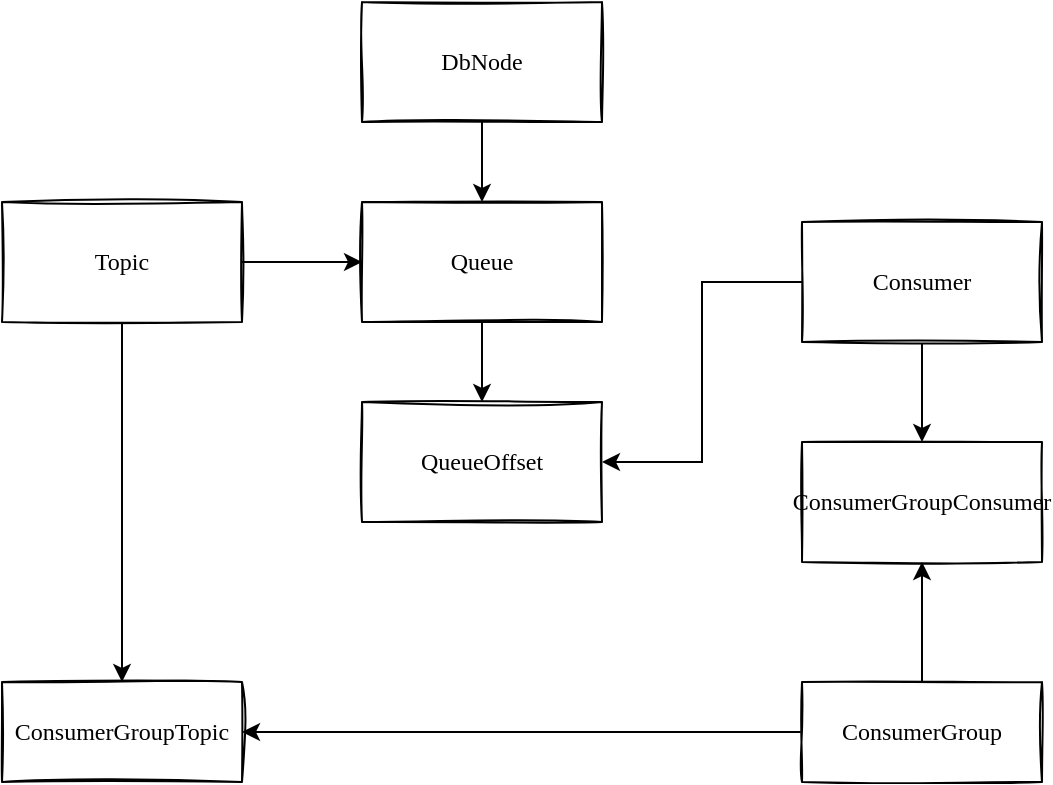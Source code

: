 <mxfile version="20.4.0" type="github">
  <diagram id="NR9pmIPrps_fiFWBIBF9" name="第 1 页">
    <mxGraphModel dx="786" dy="508" grid="0" gridSize="10" guides="1" tooltips="1" connect="1" arrows="1" fold="1" page="1" pageScale="1" pageWidth="850" pageHeight="1100" math="0" shadow="0">
      <root>
        <mxCell id="0" />
        <mxCell id="1" parent="0" />
        <mxCell id="ENM80ceXCGcqn5F32O3R-10" style="edgeStyle=orthogonalEdgeStyle;rounded=0;orthogonalLoop=1;jettySize=auto;html=1;exitX=0.5;exitY=1;exitDx=0;exitDy=0;entryX=0.5;entryY=0;entryDx=0;entryDy=0;fontFamily=Comic Sans MS;" edge="1" parent="1" source="ENM80ceXCGcqn5F32O3R-1" target="ENM80ceXCGcqn5F32O3R-4">
          <mxGeometry relative="1" as="geometry" />
        </mxCell>
        <mxCell id="ENM80ceXCGcqn5F32O3R-1" value="Queue" style="rounded=0;whiteSpace=wrap;html=1;sketch=1;shadow=0;fontFamily=Comic Sans MS;" vertex="1" parent="1">
          <mxGeometry x="220" y="340" width="120" height="60" as="geometry" />
        </mxCell>
        <mxCell id="ENM80ceXCGcqn5F32O3R-17" style="edgeStyle=orthogonalEdgeStyle;rounded=0;orthogonalLoop=1;jettySize=auto;html=1;exitX=0.5;exitY=1;exitDx=0;exitDy=0;entryX=0.5;entryY=0;entryDx=0;entryDy=0;fontFamily=Comic Sans MS;" edge="1" parent="1" source="ENM80ceXCGcqn5F32O3R-2" target="ENM80ceXCGcqn5F32O3R-1">
          <mxGeometry relative="1" as="geometry" />
        </mxCell>
        <mxCell id="ENM80ceXCGcqn5F32O3R-2" value="DbNode" style="rounded=0;whiteSpace=wrap;html=1;sketch=1;shadow=0;fontFamily=Comic Sans MS;" vertex="1" parent="1">
          <mxGeometry x="220" y="240" width="120" height="60" as="geometry" />
        </mxCell>
        <mxCell id="ENM80ceXCGcqn5F32O3R-13" style="edgeStyle=orthogonalEdgeStyle;rounded=0;orthogonalLoop=1;jettySize=auto;html=1;entryX=0.5;entryY=0;entryDx=0;entryDy=0;fontFamily=Comic Sans MS;" edge="1" parent="1" source="ENM80ceXCGcqn5F32O3R-3" target="ENM80ceXCGcqn5F32O3R-8">
          <mxGeometry relative="1" as="geometry" />
        </mxCell>
        <mxCell id="ENM80ceXCGcqn5F32O3R-18" style="edgeStyle=orthogonalEdgeStyle;rounded=0;orthogonalLoop=1;jettySize=auto;html=1;exitX=1;exitY=0.5;exitDx=0;exitDy=0;entryX=0;entryY=0.5;entryDx=0;entryDy=0;fontFamily=Comic Sans MS;" edge="1" parent="1" source="ENM80ceXCGcqn5F32O3R-3" target="ENM80ceXCGcqn5F32O3R-1">
          <mxGeometry relative="1" as="geometry" />
        </mxCell>
        <mxCell id="ENM80ceXCGcqn5F32O3R-3" value="Topic" style="whiteSpace=wrap;html=1;shadow=0;sketch=1;fontFamily=Comic Sans MS;" vertex="1" parent="1">
          <mxGeometry x="40" y="340" width="120" height="60" as="geometry" />
        </mxCell>
        <mxCell id="ENM80ceXCGcqn5F32O3R-4" value="QueueOffset" style="whiteSpace=wrap;html=1;shadow=0;sketch=1;fontFamily=Comic Sans MS;" vertex="1" parent="1">
          <mxGeometry x="220" y="440" width="120" height="60" as="geometry" />
        </mxCell>
        <mxCell id="ENM80ceXCGcqn5F32O3R-9" style="edgeStyle=orthogonalEdgeStyle;rounded=0;orthogonalLoop=1;jettySize=auto;html=1;entryX=1;entryY=0.5;entryDx=0;entryDy=0;fontFamily=Comic Sans MS;" edge="1" parent="1" source="ENM80ceXCGcqn5F32O3R-5" target="ENM80ceXCGcqn5F32O3R-4">
          <mxGeometry relative="1" as="geometry" />
        </mxCell>
        <mxCell id="ENM80ceXCGcqn5F32O3R-12" style="edgeStyle=orthogonalEdgeStyle;rounded=0;orthogonalLoop=1;jettySize=auto;html=1;exitX=0.5;exitY=1;exitDx=0;exitDy=0;entryX=0.5;entryY=0;entryDx=0;entryDy=0;fontFamily=Comic Sans MS;" edge="1" parent="1" source="ENM80ceXCGcqn5F32O3R-5" target="ENM80ceXCGcqn5F32O3R-6">
          <mxGeometry relative="1" as="geometry" />
        </mxCell>
        <mxCell id="ENM80ceXCGcqn5F32O3R-5" value="Consumer" style="whiteSpace=wrap;html=1;shadow=0;sketch=1;fontFamily=Comic Sans MS;" vertex="1" parent="1">
          <mxGeometry x="440" y="350" width="120" height="60" as="geometry" />
        </mxCell>
        <mxCell id="ENM80ceXCGcqn5F32O3R-6" value="ConsumerGroupConsumer" style="whiteSpace=wrap;html=1;shadow=0;sketch=1;fontFamily=Comic Sans MS;" vertex="1" parent="1">
          <mxGeometry x="440" y="460" width="120" height="60" as="geometry" />
        </mxCell>
        <mxCell id="ENM80ceXCGcqn5F32O3R-11" style="edgeStyle=orthogonalEdgeStyle;rounded=0;orthogonalLoop=1;jettySize=auto;html=1;entryX=0.5;entryY=1;entryDx=0;entryDy=0;fontFamily=Comic Sans MS;" edge="1" parent="1" source="ENM80ceXCGcqn5F32O3R-7" target="ENM80ceXCGcqn5F32O3R-6">
          <mxGeometry relative="1" as="geometry" />
        </mxCell>
        <mxCell id="ENM80ceXCGcqn5F32O3R-14" style="edgeStyle=orthogonalEdgeStyle;rounded=0;orthogonalLoop=1;jettySize=auto;html=1;entryX=1;entryY=0.5;entryDx=0;entryDy=0;fontFamily=Comic Sans MS;" edge="1" parent="1" source="ENM80ceXCGcqn5F32O3R-7" target="ENM80ceXCGcqn5F32O3R-8">
          <mxGeometry relative="1" as="geometry" />
        </mxCell>
        <mxCell id="ENM80ceXCGcqn5F32O3R-7" value="ConsumerGroup" style="whiteSpace=wrap;html=1;shadow=0;sketch=1;fontFamily=Comic Sans MS;" vertex="1" parent="1">
          <mxGeometry x="440" y="580" width="120" height="50" as="geometry" />
        </mxCell>
        <mxCell id="ENM80ceXCGcqn5F32O3R-8" value="ConsumerGroupTopic" style="whiteSpace=wrap;html=1;shadow=0;sketch=1;fontFamily=Comic Sans MS;" vertex="1" parent="1">
          <mxGeometry x="40" y="580" width="120" height="50" as="geometry" />
        </mxCell>
      </root>
    </mxGraphModel>
  </diagram>
</mxfile>
